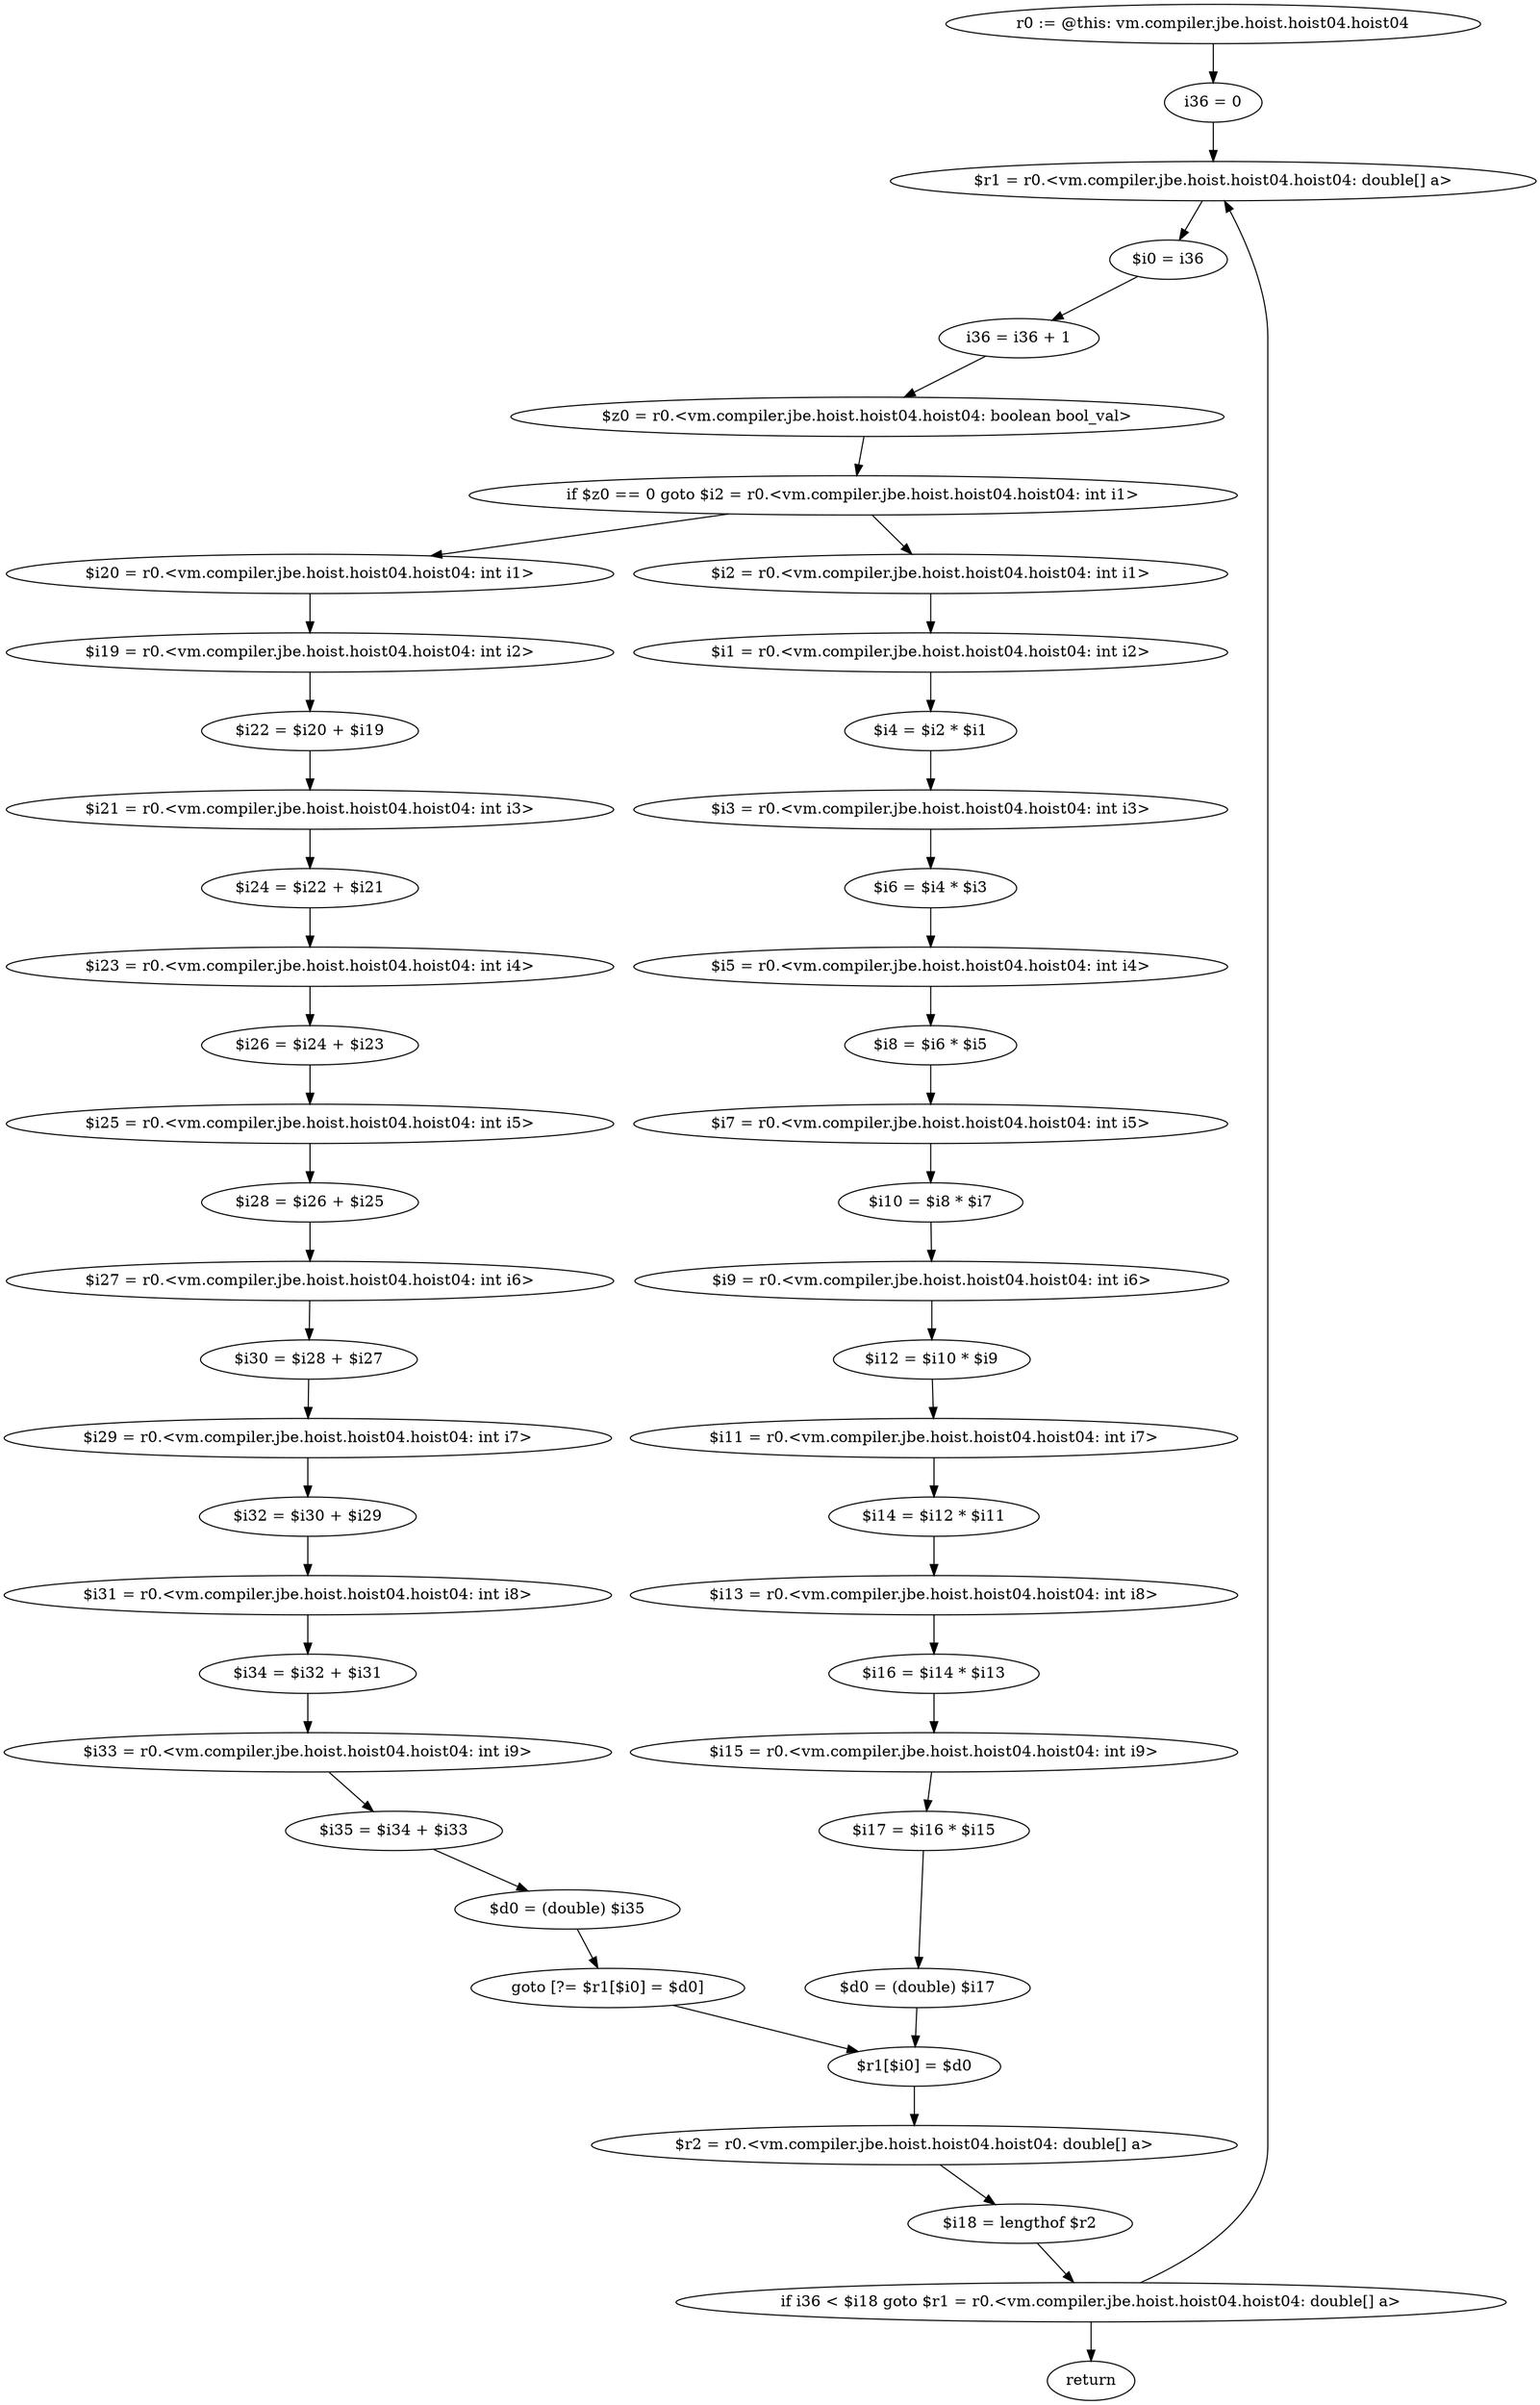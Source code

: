 digraph "unitGraph" {
    "r0 := @this: vm.compiler.jbe.hoist.hoist04.hoist04"
    "i36 = 0"
    "$r1 = r0.<vm.compiler.jbe.hoist.hoist04.hoist04: double[] a>"
    "$i0 = i36"
    "i36 = i36 + 1"
    "$z0 = r0.<vm.compiler.jbe.hoist.hoist04.hoist04: boolean bool_val>"
    "if $z0 == 0 goto $i2 = r0.<vm.compiler.jbe.hoist.hoist04.hoist04: int i1>"
    "$i20 = r0.<vm.compiler.jbe.hoist.hoist04.hoist04: int i1>"
    "$i19 = r0.<vm.compiler.jbe.hoist.hoist04.hoist04: int i2>"
    "$i22 = $i20 + $i19"
    "$i21 = r0.<vm.compiler.jbe.hoist.hoist04.hoist04: int i3>"
    "$i24 = $i22 + $i21"
    "$i23 = r0.<vm.compiler.jbe.hoist.hoist04.hoist04: int i4>"
    "$i26 = $i24 + $i23"
    "$i25 = r0.<vm.compiler.jbe.hoist.hoist04.hoist04: int i5>"
    "$i28 = $i26 + $i25"
    "$i27 = r0.<vm.compiler.jbe.hoist.hoist04.hoist04: int i6>"
    "$i30 = $i28 + $i27"
    "$i29 = r0.<vm.compiler.jbe.hoist.hoist04.hoist04: int i7>"
    "$i32 = $i30 + $i29"
    "$i31 = r0.<vm.compiler.jbe.hoist.hoist04.hoist04: int i8>"
    "$i34 = $i32 + $i31"
    "$i33 = r0.<vm.compiler.jbe.hoist.hoist04.hoist04: int i9>"
    "$i35 = $i34 + $i33"
    "$d0 = (double) $i35"
    "goto [?= $r1[$i0] = $d0]"
    "$i2 = r0.<vm.compiler.jbe.hoist.hoist04.hoist04: int i1>"
    "$i1 = r0.<vm.compiler.jbe.hoist.hoist04.hoist04: int i2>"
    "$i4 = $i2 * $i1"
    "$i3 = r0.<vm.compiler.jbe.hoist.hoist04.hoist04: int i3>"
    "$i6 = $i4 * $i3"
    "$i5 = r0.<vm.compiler.jbe.hoist.hoist04.hoist04: int i4>"
    "$i8 = $i6 * $i5"
    "$i7 = r0.<vm.compiler.jbe.hoist.hoist04.hoist04: int i5>"
    "$i10 = $i8 * $i7"
    "$i9 = r0.<vm.compiler.jbe.hoist.hoist04.hoist04: int i6>"
    "$i12 = $i10 * $i9"
    "$i11 = r0.<vm.compiler.jbe.hoist.hoist04.hoist04: int i7>"
    "$i14 = $i12 * $i11"
    "$i13 = r0.<vm.compiler.jbe.hoist.hoist04.hoist04: int i8>"
    "$i16 = $i14 * $i13"
    "$i15 = r0.<vm.compiler.jbe.hoist.hoist04.hoist04: int i9>"
    "$i17 = $i16 * $i15"
    "$d0 = (double) $i17"
    "$r1[$i0] = $d0"
    "$r2 = r0.<vm.compiler.jbe.hoist.hoist04.hoist04: double[] a>"
    "$i18 = lengthof $r2"
    "if i36 < $i18 goto $r1 = r0.<vm.compiler.jbe.hoist.hoist04.hoist04: double[] a>"
    "return"
    "r0 := @this: vm.compiler.jbe.hoist.hoist04.hoist04"->"i36 = 0";
    "i36 = 0"->"$r1 = r0.<vm.compiler.jbe.hoist.hoist04.hoist04: double[] a>";
    "$r1 = r0.<vm.compiler.jbe.hoist.hoist04.hoist04: double[] a>"->"$i0 = i36";
    "$i0 = i36"->"i36 = i36 + 1";
    "i36 = i36 + 1"->"$z0 = r0.<vm.compiler.jbe.hoist.hoist04.hoist04: boolean bool_val>";
    "$z0 = r0.<vm.compiler.jbe.hoist.hoist04.hoist04: boolean bool_val>"->"if $z0 == 0 goto $i2 = r0.<vm.compiler.jbe.hoist.hoist04.hoist04: int i1>";
    "if $z0 == 0 goto $i2 = r0.<vm.compiler.jbe.hoist.hoist04.hoist04: int i1>"->"$i20 = r0.<vm.compiler.jbe.hoist.hoist04.hoist04: int i1>";
    "if $z0 == 0 goto $i2 = r0.<vm.compiler.jbe.hoist.hoist04.hoist04: int i1>"->"$i2 = r0.<vm.compiler.jbe.hoist.hoist04.hoist04: int i1>";
    "$i20 = r0.<vm.compiler.jbe.hoist.hoist04.hoist04: int i1>"->"$i19 = r0.<vm.compiler.jbe.hoist.hoist04.hoist04: int i2>";
    "$i19 = r0.<vm.compiler.jbe.hoist.hoist04.hoist04: int i2>"->"$i22 = $i20 + $i19";
    "$i22 = $i20 + $i19"->"$i21 = r0.<vm.compiler.jbe.hoist.hoist04.hoist04: int i3>";
    "$i21 = r0.<vm.compiler.jbe.hoist.hoist04.hoist04: int i3>"->"$i24 = $i22 + $i21";
    "$i24 = $i22 + $i21"->"$i23 = r0.<vm.compiler.jbe.hoist.hoist04.hoist04: int i4>";
    "$i23 = r0.<vm.compiler.jbe.hoist.hoist04.hoist04: int i4>"->"$i26 = $i24 + $i23";
    "$i26 = $i24 + $i23"->"$i25 = r0.<vm.compiler.jbe.hoist.hoist04.hoist04: int i5>";
    "$i25 = r0.<vm.compiler.jbe.hoist.hoist04.hoist04: int i5>"->"$i28 = $i26 + $i25";
    "$i28 = $i26 + $i25"->"$i27 = r0.<vm.compiler.jbe.hoist.hoist04.hoist04: int i6>";
    "$i27 = r0.<vm.compiler.jbe.hoist.hoist04.hoist04: int i6>"->"$i30 = $i28 + $i27";
    "$i30 = $i28 + $i27"->"$i29 = r0.<vm.compiler.jbe.hoist.hoist04.hoist04: int i7>";
    "$i29 = r0.<vm.compiler.jbe.hoist.hoist04.hoist04: int i7>"->"$i32 = $i30 + $i29";
    "$i32 = $i30 + $i29"->"$i31 = r0.<vm.compiler.jbe.hoist.hoist04.hoist04: int i8>";
    "$i31 = r0.<vm.compiler.jbe.hoist.hoist04.hoist04: int i8>"->"$i34 = $i32 + $i31";
    "$i34 = $i32 + $i31"->"$i33 = r0.<vm.compiler.jbe.hoist.hoist04.hoist04: int i9>";
    "$i33 = r0.<vm.compiler.jbe.hoist.hoist04.hoist04: int i9>"->"$i35 = $i34 + $i33";
    "$i35 = $i34 + $i33"->"$d0 = (double) $i35";
    "$d0 = (double) $i35"->"goto [?= $r1[$i0] = $d0]";
    "goto [?= $r1[$i0] = $d0]"->"$r1[$i0] = $d0";
    "$i2 = r0.<vm.compiler.jbe.hoist.hoist04.hoist04: int i1>"->"$i1 = r0.<vm.compiler.jbe.hoist.hoist04.hoist04: int i2>";
    "$i1 = r0.<vm.compiler.jbe.hoist.hoist04.hoist04: int i2>"->"$i4 = $i2 * $i1";
    "$i4 = $i2 * $i1"->"$i3 = r0.<vm.compiler.jbe.hoist.hoist04.hoist04: int i3>";
    "$i3 = r0.<vm.compiler.jbe.hoist.hoist04.hoist04: int i3>"->"$i6 = $i4 * $i3";
    "$i6 = $i4 * $i3"->"$i5 = r0.<vm.compiler.jbe.hoist.hoist04.hoist04: int i4>";
    "$i5 = r0.<vm.compiler.jbe.hoist.hoist04.hoist04: int i4>"->"$i8 = $i6 * $i5";
    "$i8 = $i6 * $i5"->"$i7 = r0.<vm.compiler.jbe.hoist.hoist04.hoist04: int i5>";
    "$i7 = r0.<vm.compiler.jbe.hoist.hoist04.hoist04: int i5>"->"$i10 = $i8 * $i7";
    "$i10 = $i8 * $i7"->"$i9 = r0.<vm.compiler.jbe.hoist.hoist04.hoist04: int i6>";
    "$i9 = r0.<vm.compiler.jbe.hoist.hoist04.hoist04: int i6>"->"$i12 = $i10 * $i9";
    "$i12 = $i10 * $i9"->"$i11 = r0.<vm.compiler.jbe.hoist.hoist04.hoist04: int i7>";
    "$i11 = r0.<vm.compiler.jbe.hoist.hoist04.hoist04: int i7>"->"$i14 = $i12 * $i11";
    "$i14 = $i12 * $i11"->"$i13 = r0.<vm.compiler.jbe.hoist.hoist04.hoist04: int i8>";
    "$i13 = r0.<vm.compiler.jbe.hoist.hoist04.hoist04: int i8>"->"$i16 = $i14 * $i13";
    "$i16 = $i14 * $i13"->"$i15 = r0.<vm.compiler.jbe.hoist.hoist04.hoist04: int i9>";
    "$i15 = r0.<vm.compiler.jbe.hoist.hoist04.hoist04: int i9>"->"$i17 = $i16 * $i15";
    "$i17 = $i16 * $i15"->"$d0 = (double) $i17";
    "$d0 = (double) $i17"->"$r1[$i0] = $d0";
    "$r1[$i0] = $d0"->"$r2 = r0.<vm.compiler.jbe.hoist.hoist04.hoist04: double[] a>";
    "$r2 = r0.<vm.compiler.jbe.hoist.hoist04.hoist04: double[] a>"->"$i18 = lengthof $r2";
    "$i18 = lengthof $r2"->"if i36 < $i18 goto $r1 = r0.<vm.compiler.jbe.hoist.hoist04.hoist04: double[] a>";
    "if i36 < $i18 goto $r1 = r0.<vm.compiler.jbe.hoist.hoist04.hoist04: double[] a>"->"return";
    "if i36 < $i18 goto $r1 = r0.<vm.compiler.jbe.hoist.hoist04.hoist04: double[] a>"->"$r1 = r0.<vm.compiler.jbe.hoist.hoist04.hoist04: double[] a>";
}
